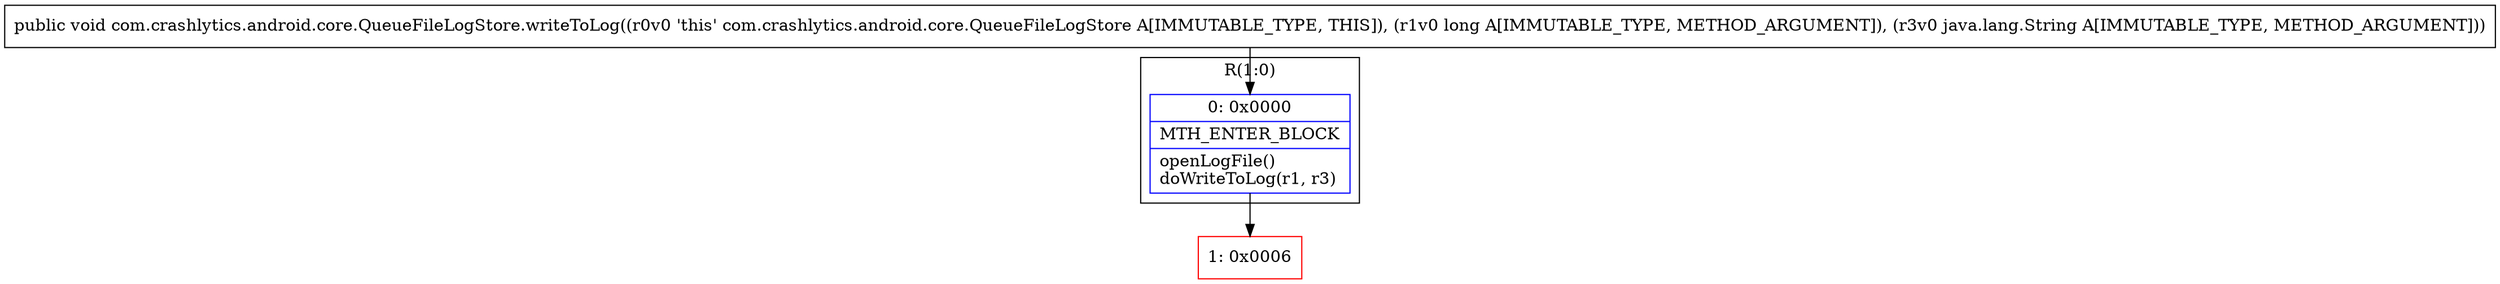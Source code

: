 digraph "CFG forcom.crashlytics.android.core.QueueFileLogStore.writeToLog(JLjava\/lang\/String;)V" {
subgraph cluster_Region_1880146326 {
label = "R(1:0)";
node [shape=record,color=blue];
Node_0 [shape=record,label="{0\:\ 0x0000|MTH_ENTER_BLOCK\l|openLogFile()\ldoWriteToLog(r1, r3)\l}"];
}
Node_1 [shape=record,color=red,label="{1\:\ 0x0006}"];
MethodNode[shape=record,label="{public void com.crashlytics.android.core.QueueFileLogStore.writeToLog((r0v0 'this' com.crashlytics.android.core.QueueFileLogStore A[IMMUTABLE_TYPE, THIS]), (r1v0 long A[IMMUTABLE_TYPE, METHOD_ARGUMENT]), (r3v0 java.lang.String A[IMMUTABLE_TYPE, METHOD_ARGUMENT])) }"];
MethodNode -> Node_0;
Node_0 -> Node_1;
}

